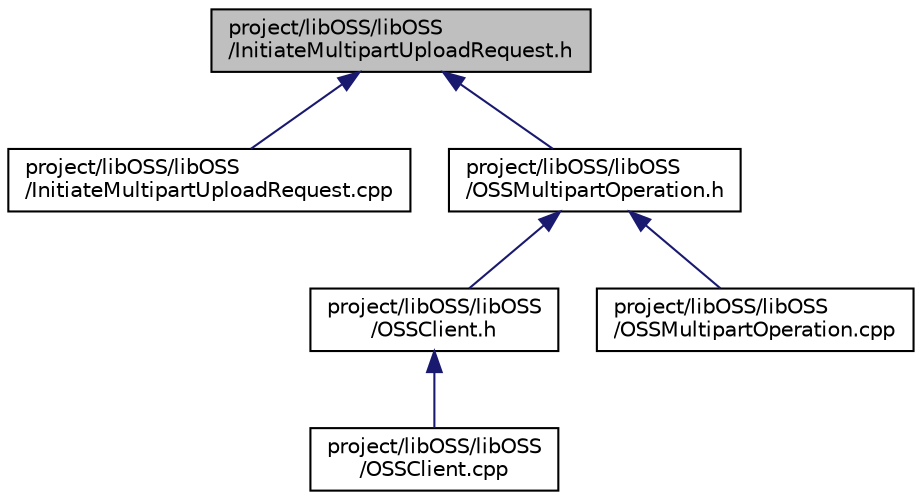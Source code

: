 digraph "project/libOSS/libOSS/InitiateMultipartUploadRequest.h"
{
  edge [fontname="Helvetica",fontsize="10",labelfontname="Helvetica",labelfontsize="10"];
  node [fontname="Helvetica",fontsize="10",shape=record];
  Node1 [label="project/libOSS/libOSS\l/InitiateMultipartUploadRequest.h",height=0.2,width=0.4,color="black", fillcolor="grey75", style="filled" fontcolor="black"];
  Node1 -> Node2 [dir="back",color="midnightblue",fontsize="10",style="solid",fontname="Helvetica"];
  Node2 [label="project/libOSS/libOSS\l/InitiateMultipartUploadRequest.cpp",height=0.2,width=0.4,color="black", fillcolor="white", style="filled",URL="$_initiate_multipart_upload_request_8cpp.html"];
  Node1 -> Node3 [dir="back",color="midnightblue",fontsize="10",style="solid",fontname="Helvetica"];
  Node3 [label="project/libOSS/libOSS\l/OSSMultipartOperation.h",height=0.2,width=0.4,color="black", fillcolor="white", style="filled",URL="$_o_s_s_multipart_operation_8h.html"];
  Node3 -> Node4 [dir="back",color="midnightblue",fontsize="10",style="solid",fontname="Helvetica"];
  Node4 [label="project/libOSS/libOSS\l/OSSClient.h",height=0.2,width=0.4,color="black", fillcolor="white", style="filled",URL="$_o_s_s_client_8h.html"];
  Node4 -> Node5 [dir="back",color="midnightblue",fontsize="10",style="solid",fontname="Helvetica"];
  Node5 [label="project/libOSS/libOSS\l/OSSClient.cpp",height=0.2,width=0.4,color="black", fillcolor="white", style="filled",URL="$_o_s_s_client_8cpp.html"];
  Node3 -> Node6 [dir="back",color="midnightblue",fontsize="10",style="solid",fontname="Helvetica"];
  Node6 [label="project/libOSS/libOSS\l/OSSMultipartOperation.cpp",height=0.2,width=0.4,color="black", fillcolor="white", style="filled",URL="$_o_s_s_multipart_operation_8cpp.html"];
}
